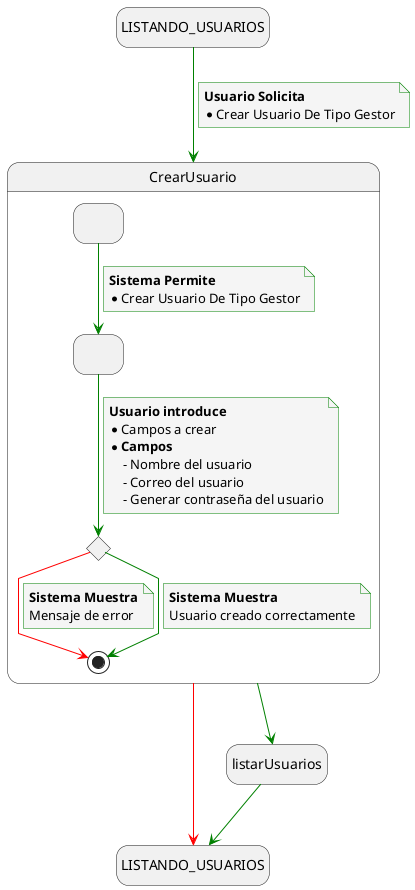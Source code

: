 @startuml crear_usuario

skinparam {
  NoteBackgroundColor #whiteSmoke
  ArrowColor #green
  NoteBorderColor #green
  linetype polyline
}

hide empty description

state startState as "LISTANDO_USUARIOS"
state endState as "LISTANDO_USUARIOS"

startState --> CrearUsuario
note on link
    <b>Usuario Solicita</b>
    * Crear Usuario De Tipo Gestor
end note

CrearUsuario --> listarUsuarios
listarUsuarios --> endState
CrearUsuario -[#red]> endState

state CrearUsuario {
    state solicitudCrearUsuario as " "
    state envioCrearUsuario as " "
    state revisionCrearUsuario <<choice>>
    
    solicitudCrearUsuario --> envioCrearUsuario
    note on link
        <b>Sistema Permite</b>
        * Crear Usuario De Tipo Gestor
    end note

    envioCrearUsuario --> revisionCrearUsuario
    note on link
        <b>Usuario introduce</b>
        * Campos a crear
        * <b>Campos</b>
            - Nombre del usuario
            - Correo del usuario
            - Generar contraseña del usuario
    end note

    revisionCrearUsuario -[#red]-> [*]
    note on link
        <b>Sistema Muestra</b>
        Mensaje de error
    end note

   revisionCrearUsuario --> [*]
    note on link
        <b>Sistema Muestra</b>
        Usuario creado correctamente
    end note
}

@enduml